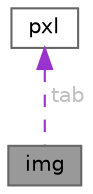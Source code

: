 digraph "img"
{
 // LATEX_PDF_SIZE
  bgcolor="transparent";
  edge [fontname=Helvetica,fontsize=10,labelfontname=Helvetica,labelfontsize=10];
  node [fontname=Helvetica,fontsize=10,shape=box,height=0.2,width=0.4];
  Node1 [id="Node000001",label="img",height=0.2,width=0.4,color="gray40", fillcolor="grey60", style="filled", fontcolor="black",tooltip="Structure d'une Image."];
  Node2 -> Node1 [id="edge1_Node000001_Node000002",dir="back",color="darkorchid3",style="dashed",tooltip=" ",label=" tab",fontcolor="grey" ];
  Node2 [id="Node000002",label="pxl",height=0.2,width=0.4,color="gray40", fillcolor="white", style="filled",URL="$structpxl.html",tooltip="Structure d'un Pixel."];
}
